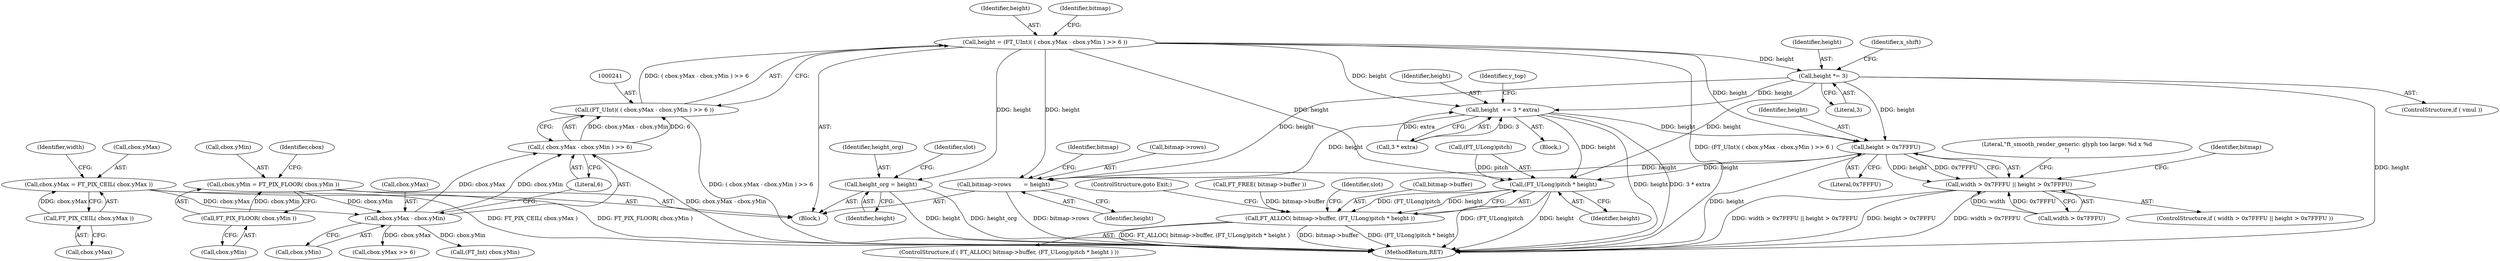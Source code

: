digraph "0_savannah_6305b869d86ff415a33576df6d43729673c66eee_0@integer" {
"1000238" [label="(Call,height = (FT_UInt)( ( cbox.yMax - cbox.yMin ) >> 6 ))"];
"1000240" [label="(Call,(FT_UInt)( ( cbox.yMax - cbox.yMin ) >> 6 ))"];
"1000242" [label="(Call,( cbox.yMax - cbox.yMin ) >> 6)"];
"1000243" [label="(Call,cbox.yMax - cbox.yMin)"];
"1000217" [label="(Call,cbox.yMax = FT_PIX_CEIL( cbox.yMax ))"];
"1000221" [label="(Call,FT_PIX_CEIL( cbox.yMax ))"];
"1000201" [label="(Call,cbox.yMin = FT_PIX_FLOOR( cbox.yMin ))"];
"1000205" [label="(Call,FT_PIX_FLOOR( cbox.yMin ))"];
"1000267" [label="(Call,height_org = height)"];
"1000308" [label="(Call,height *= 3)"];
"1000393" [label="(Call,height  += 3 * extra)"];
"1000408" [label="(Call,height > 0x7FFFU)"];
"1000404" [label="(Call,width > 0x7FFFU || height > 0x7FFFU)"];
"1000435" [label="(Call,bitmap->rows       = height)"];
"1000456" [label="(Call,(FT_ULong)pitch * height)"];
"1000452" [label="(Call,FT_ALLOC( bitmap->buffer, (FT_ULong)pitch * height ))"];
"1000653" [label="(MethodReturn,RET)"];
"1000240" [label="(Call,(FT_UInt)( ( cbox.yMax - cbox.yMin ) >> 6 ))"];
"1000217" [label="(Call,cbox.yMax = FT_PIX_CEIL( cbox.yMax ))"];
"1000268" [label="(Identifier,height_org)"];
"1000403" [label="(ControlStructure,if ( width > 0x7FFFU || height > 0x7FFFU ))"];
"1000274" [label="(Identifier,slot)"];
"1000457" [label="(Call,(FT_ULong)pitch)"];
"1000269" [label="(Identifier,height)"];
"1000461" [label="(ControlStructure,goto Exit;)"];
"1000422" [label="(Identifier,bitmap)"];
"1000243" [label="(Call,cbox.yMax - cbox.yMin)"];
"1000393" [label="(Call,height  += 3 * extra)"];
"1000201" [label="(Call,cbox.yMin = FT_PIX_FLOOR( cbox.yMin ))"];
"1000320" [label="(Call,(FT_Int) cbox.yMin)"];
"1000250" [label="(Literal,6)"];
"1000279" [label="(Call,FT_FREE( bitmap->buffer ))"];
"1000395" [label="(Call,3 * extra)"];
"1000465" [label="(Identifier,slot)"];
"1000394" [label="(Identifier,height)"];
"1000247" [label="(Call,cbox.yMin)"];
"1000435" [label="(Call,bitmap->rows       = height)"];
"1000211" [label="(Identifier,cbox)"];
"1000309" [label="(Identifier,height)"];
"1000242" [label="(Call,( cbox.yMax - cbox.yMin ) >> 6)"];
"1000456" [label="(Call,(FT_ULong)pitch * height)"];
"1000338" [label="(Call,cbox.yMax >> 6)"];
"1000205" [label="(Call,FT_PIX_FLOOR( cbox.yMin ))"];
"1000439" [label="(Identifier,height)"];
"1000206" [label="(Call,cbox.yMin)"];
"1000239" [label="(Identifier,height)"];
"1000312" [label="(Identifier,x_shift)"];
"1000310" [label="(Literal,3)"];
"1000410" [label="(Literal,0x7FFFU)"];
"1000451" [label="(ControlStructure,if ( FT_ALLOC( bitmap->buffer, (FT_ULong)pitch * height ) ))"];
"1000385" [label="(Block,)"];
"1000404" [label="(Call,width > 0x7FFFU || height > 0x7FFFU)"];
"1000222" [label="(Call,cbox.yMax)"];
"1000399" [label="(Identifier,y_top)"];
"1000238" [label="(Call,height = (FT_UInt)( ( cbox.yMax - cbox.yMin ) >> 6 ))"];
"1000308" [label="(Call,height *= 3)"];
"1000408" [label="(Call,height > 0x7FFFU)"];
"1000218" [label="(Call,cbox.yMax)"];
"1000442" [label="(Identifier,bitmap)"];
"1000452" [label="(Call,FT_ALLOC( bitmap->buffer, (FT_ULong)pitch * height ))"];
"1000453" [label="(Call,bitmap->buffer)"];
"1000414" [label="(Literal,\"ft_smooth_render_generic: glyph too large: %d x %d\n\")"];
"1000409" [label="(Identifier,height)"];
"1000252" [label="(Identifier,bitmap)"];
"1000221" [label="(Call,FT_PIX_CEIL( cbox.yMax ))"];
"1000436" [label="(Call,bitmap->rows)"];
"1000244" [label="(Call,cbox.yMax)"];
"1000267" [label="(Call,height_org = height)"];
"1000306" [label="(ControlStructure,if ( vmul ))"];
"1000226" [label="(Identifier,width)"];
"1000460" [label="(Identifier,height)"];
"1000123" [label="(Block,)"];
"1000202" [label="(Call,cbox.yMin)"];
"1000405" [label="(Call,width > 0x7FFFU)"];
"1000238" -> "1000123"  [label="AST: "];
"1000238" -> "1000240"  [label="CFG: "];
"1000239" -> "1000238"  [label="AST: "];
"1000240" -> "1000238"  [label="AST: "];
"1000252" -> "1000238"  [label="CFG: "];
"1000238" -> "1000653"  [label="DDG: (FT_UInt)( ( cbox.yMax - cbox.yMin ) >> 6 )"];
"1000240" -> "1000238"  [label="DDG: ( cbox.yMax - cbox.yMin ) >> 6"];
"1000238" -> "1000267"  [label="DDG: height"];
"1000238" -> "1000308"  [label="DDG: height"];
"1000238" -> "1000393"  [label="DDG: height"];
"1000238" -> "1000408"  [label="DDG: height"];
"1000238" -> "1000435"  [label="DDG: height"];
"1000238" -> "1000456"  [label="DDG: height"];
"1000240" -> "1000242"  [label="CFG: "];
"1000241" -> "1000240"  [label="AST: "];
"1000242" -> "1000240"  [label="AST: "];
"1000240" -> "1000653"  [label="DDG: ( cbox.yMax - cbox.yMin ) >> 6"];
"1000242" -> "1000240"  [label="DDG: cbox.yMax - cbox.yMin"];
"1000242" -> "1000240"  [label="DDG: 6"];
"1000242" -> "1000250"  [label="CFG: "];
"1000243" -> "1000242"  [label="AST: "];
"1000250" -> "1000242"  [label="AST: "];
"1000242" -> "1000653"  [label="DDG: cbox.yMax - cbox.yMin"];
"1000243" -> "1000242"  [label="DDG: cbox.yMax"];
"1000243" -> "1000242"  [label="DDG: cbox.yMin"];
"1000243" -> "1000247"  [label="CFG: "];
"1000244" -> "1000243"  [label="AST: "];
"1000247" -> "1000243"  [label="AST: "];
"1000250" -> "1000243"  [label="CFG: "];
"1000217" -> "1000243"  [label="DDG: cbox.yMax"];
"1000201" -> "1000243"  [label="DDG: cbox.yMin"];
"1000243" -> "1000320"  [label="DDG: cbox.yMin"];
"1000243" -> "1000338"  [label="DDG: cbox.yMax"];
"1000217" -> "1000123"  [label="AST: "];
"1000217" -> "1000221"  [label="CFG: "];
"1000218" -> "1000217"  [label="AST: "];
"1000221" -> "1000217"  [label="AST: "];
"1000226" -> "1000217"  [label="CFG: "];
"1000217" -> "1000653"  [label="DDG: FT_PIX_CEIL( cbox.yMax )"];
"1000221" -> "1000217"  [label="DDG: cbox.yMax"];
"1000221" -> "1000222"  [label="CFG: "];
"1000222" -> "1000221"  [label="AST: "];
"1000201" -> "1000123"  [label="AST: "];
"1000201" -> "1000205"  [label="CFG: "];
"1000202" -> "1000201"  [label="AST: "];
"1000205" -> "1000201"  [label="AST: "];
"1000211" -> "1000201"  [label="CFG: "];
"1000201" -> "1000653"  [label="DDG: FT_PIX_FLOOR( cbox.yMin )"];
"1000205" -> "1000201"  [label="DDG: cbox.yMin"];
"1000205" -> "1000206"  [label="CFG: "];
"1000206" -> "1000205"  [label="AST: "];
"1000267" -> "1000123"  [label="AST: "];
"1000267" -> "1000269"  [label="CFG: "];
"1000268" -> "1000267"  [label="AST: "];
"1000269" -> "1000267"  [label="AST: "];
"1000274" -> "1000267"  [label="CFG: "];
"1000267" -> "1000653"  [label="DDG: height"];
"1000267" -> "1000653"  [label="DDG: height_org"];
"1000308" -> "1000306"  [label="AST: "];
"1000308" -> "1000310"  [label="CFG: "];
"1000309" -> "1000308"  [label="AST: "];
"1000310" -> "1000308"  [label="AST: "];
"1000312" -> "1000308"  [label="CFG: "];
"1000308" -> "1000653"  [label="DDG: height"];
"1000308" -> "1000393"  [label="DDG: height"];
"1000308" -> "1000408"  [label="DDG: height"];
"1000308" -> "1000435"  [label="DDG: height"];
"1000308" -> "1000456"  [label="DDG: height"];
"1000393" -> "1000385"  [label="AST: "];
"1000393" -> "1000395"  [label="CFG: "];
"1000394" -> "1000393"  [label="AST: "];
"1000395" -> "1000393"  [label="AST: "];
"1000399" -> "1000393"  [label="CFG: "];
"1000393" -> "1000653"  [label="DDG: height"];
"1000393" -> "1000653"  [label="DDG: 3 * extra"];
"1000395" -> "1000393"  [label="DDG: 3"];
"1000395" -> "1000393"  [label="DDG: extra"];
"1000393" -> "1000408"  [label="DDG: height"];
"1000393" -> "1000435"  [label="DDG: height"];
"1000393" -> "1000456"  [label="DDG: height"];
"1000408" -> "1000404"  [label="AST: "];
"1000408" -> "1000410"  [label="CFG: "];
"1000409" -> "1000408"  [label="AST: "];
"1000410" -> "1000408"  [label="AST: "];
"1000404" -> "1000408"  [label="CFG: "];
"1000408" -> "1000653"  [label="DDG: height"];
"1000408" -> "1000404"  [label="DDG: height"];
"1000408" -> "1000404"  [label="DDG: 0x7FFFU"];
"1000408" -> "1000435"  [label="DDG: height"];
"1000408" -> "1000456"  [label="DDG: height"];
"1000404" -> "1000403"  [label="AST: "];
"1000404" -> "1000405"  [label="CFG: "];
"1000405" -> "1000404"  [label="AST: "];
"1000414" -> "1000404"  [label="CFG: "];
"1000422" -> "1000404"  [label="CFG: "];
"1000404" -> "1000653"  [label="DDG: width > 0x7FFFU"];
"1000404" -> "1000653"  [label="DDG: width > 0x7FFFU || height > 0x7FFFU"];
"1000404" -> "1000653"  [label="DDG: height > 0x7FFFU"];
"1000405" -> "1000404"  [label="DDG: width"];
"1000405" -> "1000404"  [label="DDG: 0x7FFFU"];
"1000435" -> "1000123"  [label="AST: "];
"1000435" -> "1000439"  [label="CFG: "];
"1000436" -> "1000435"  [label="AST: "];
"1000439" -> "1000435"  [label="AST: "];
"1000442" -> "1000435"  [label="CFG: "];
"1000435" -> "1000653"  [label="DDG: bitmap->rows"];
"1000456" -> "1000452"  [label="AST: "];
"1000456" -> "1000460"  [label="CFG: "];
"1000457" -> "1000456"  [label="AST: "];
"1000460" -> "1000456"  [label="AST: "];
"1000452" -> "1000456"  [label="CFG: "];
"1000456" -> "1000653"  [label="DDG: height"];
"1000456" -> "1000653"  [label="DDG: (FT_ULong)pitch"];
"1000456" -> "1000452"  [label="DDG: (FT_ULong)pitch"];
"1000456" -> "1000452"  [label="DDG: height"];
"1000457" -> "1000456"  [label="DDG: pitch"];
"1000452" -> "1000451"  [label="AST: "];
"1000453" -> "1000452"  [label="AST: "];
"1000461" -> "1000452"  [label="CFG: "];
"1000465" -> "1000452"  [label="CFG: "];
"1000452" -> "1000653"  [label="DDG: FT_ALLOC( bitmap->buffer, (FT_ULong)pitch * height )"];
"1000452" -> "1000653"  [label="DDG: bitmap->buffer"];
"1000452" -> "1000653"  [label="DDG: (FT_ULong)pitch * height"];
"1000279" -> "1000452"  [label="DDG: bitmap->buffer"];
}
